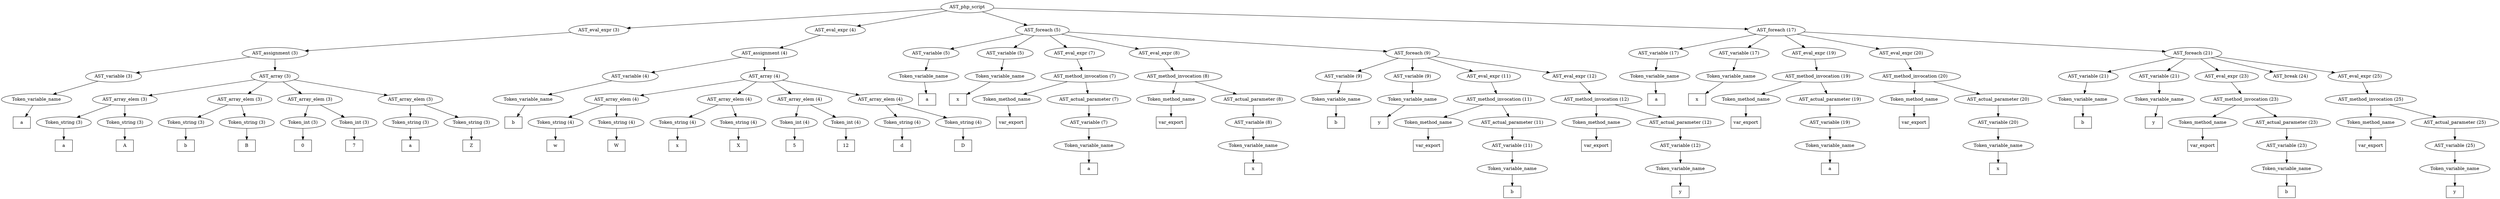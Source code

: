 /*
 * AST in dot format generated by phc -- the PHP compiler
 */

digraph AST {
node_0 [label="AST_php_script"];
node_1 [label="AST_eval_expr (3)"];
node_2 [label="AST_assignment (3)"];
node_3 [label="AST_variable (3)"];
node_4 [label="Token_variable_name"];
node_5 [label="a", shape=box]
node_4 -> node_5;
node_3 -> node_4;
node_6 [label="AST_array (3)"];
node_7 [label="AST_array_elem (3)"];
node_8 [label="Token_string (3)"];
node_9 [label="a", shape=box]
node_8 -> node_9;
node_10 [label="Token_string (3)"];
node_11 [label="A", shape=box]
node_10 -> node_11;
node_7 -> node_10;
node_7 -> node_8;
node_12 [label="AST_array_elem (3)"];
node_13 [label="Token_string (3)"];
node_14 [label="b", shape=box]
node_13 -> node_14;
node_15 [label="Token_string (3)"];
node_16 [label="B", shape=box]
node_15 -> node_16;
node_12 -> node_15;
node_12 -> node_13;
node_17 [label="AST_array_elem (3)"];
node_18 [label="Token_int (3)"];
node_19 [label="0", shape=box]
node_18 -> node_19;
node_20 [label="Token_int (3)"];
node_21 [label="7", shape=box]
node_20 -> node_21;
node_17 -> node_20;
node_17 -> node_18;
node_22 [label="AST_array_elem (3)"];
node_23 [label="Token_string (3)"];
node_24 [label="a", shape=box]
node_23 -> node_24;
node_25 [label="Token_string (3)"];
node_26 [label="Z", shape=box]
node_25 -> node_26;
node_22 -> node_25;
node_22 -> node_23;
node_6 -> node_22;
node_6 -> node_17;
node_6 -> node_12;
node_6 -> node_7;
node_2 -> node_6;
node_2 -> node_3;
node_1 -> node_2;
node_27 [label="AST_eval_expr (4)"];
node_28 [label="AST_assignment (4)"];
node_29 [label="AST_variable (4)"];
node_30 [label="Token_variable_name"];
node_31 [label="b", shape=box]
node_30 -> node_31;
node_29 -> node_30;
node_32 [label="AST_array (4)"];
node_33 [label="AST_array_elem (4)"];
node_34 [label="Token_string (4)"];
node_35 [label="w", shape=box]
node_34 -> node_35;
node_36 [label="Token_string (4)"];
node_37 [label="W", shape=box]
node_36 -> node_37;
node_33 -> node_36;
node_33 -> node_34;
node_38 [label="AST_array_elem (4)"];
node_39 [label="Token_string (4)"];
node_40 [label="x", shape=box]
node_39 -> node_40;
node_41 [label="Token_string (4)"];
node_42 [label="X", shape=box]
node_41 -> node_42;
node_38 -> node_41;
node_38 -> node_39;
node_43 [label="AST_array_elem (4)"];
node_44 [label="Token_int (4)"];
node_45 [label="5", shape=box]
node_44 -> node_45;
node_46 [label="Token_int (4)"];
node_47 [label="12", shape=box]
node_46 -> node_47;
node_43 -> node_46;
node_43 -> node_44;
node_48 [label="AST_array_elem (4)"];
node_49 [label="Token_string (4)"];
node_50 [label="d", shape=box]
node_49 -> node_50;
node_51 [label="Token_string (4)"];
node_52 [label="D", shape=box]
node_51 -> node_52;
node_48 -> node_51;
node_48 -> node_49;
node_32 -> node_48;
node_32 -> node_43;
node_32 -> node_38;
node_32 -> node_33;
node_28 -> node_32;
node_28 -> node_29;
node_27 -> node_28;
node_53 [label="AST_foreach (5)"];
node_54 [label="AST_variable (5)"];
node_55 [label="Token_variable_name"];
node_56 [label="a", shape=box]
node_55 -> node_56;
node_54 -> node_55;
node_57 [label="AST_variable (5)"];
node_58 [label="Token_variable_name"];
node_59 [label="x", shape=box]
node_58 -> node_59;
node_57 -> node_58;
node_60 [label="AST_eval_expr (7)"];
node_61 [label="AST_method_invocation (7)"];
node_62 [label="Token_method_name"];
node_63 [label="var_export", shape=box]
node_62 -> node_63;
node_64 [label="AST_actual_parameter (7)"];
node_65 [label="AST_variable (7)"];
node_66 [label="Token_variable_name"];
node_67 [label="a", shape=box]
node_66 -> node_67;
node_65 -> node_66;
node_64 -> node_65;
node_61 -> node_64;
node_61 -> node_62;
node_60 -> node_61;
node_68 [label="AST_eval_expr (8)"];
node_69 [label="AST_method_invocation (8)"];
node_70 [label="Token_method_name"];
node_71 [label="var_export", shape=box]
node_70 -> node_71;
node_72 [label="AST_actual_parameter (8)"];
node_73 [label="AST_variable (8)"];
node_74 [label="Token_variable_name"];
node_75 [label="x", shape=box]
node_74 -> node_75;
node_73 -> node_74;
node_72 -> node_73;
node_69 -> node_72;
node_69 -> node_70;
node_68 -> node_69;
node_76 [label="AST_foreach (9)"];
node_77 [label="AST_variable (9)"];
node_78 [label="Token_variable_name"];
node_79 [label="b", shape=box]
node_78 -> node_79;
node_77 -> node_78;
node_80 [label="AST_variable (9)"];
node_81 [label="Token_variable_name"];
node_82 [label="y", shape=box]
node_81 -> node_82;
node_80 -> node_81;
node_83 [label="AST_eval_expr (11)"];
node_84 [label="AST_method_invocation (11)"];
node_85 [label="Token_method_name"];
node_86 [label="var_export", shape=box]
node_85 -> node_86;
node_87 [label="AST_actual_parameter (11)"];
node_88 [label="AST_variable (11)"];
node_89 [label="Token_variable_name"];
node_90 [label="b", shape=box]
node_89 -> node_90;
node_88 -> node_89;
node_87 -> node_88;
node_84 -> node_87;
node_84 -> node_85;
node_83 -> node_84;
node_91 [label="AST_eval_expr (12)"];
node_92 [label="AST_method_invocation (12)"];
node_93 [label="Token_method_name"];
node_94 [label="var_export", shape=box]
node_93 -> node_94;
node_95 [label="AST_actual_parameter (12)"];
node_96 [label="AST_variable (12)"];
node_97 [label="Token_variable_name"];
node_98 [label="y", shape=box]
node_97 -> node_98;
node_96 -> node_97;
node_95 -> node_96;
node_92 -> node_95;
node_92 -> node_93;
node_91 -> node_92;
node_76 -> node_91;
node_76 -> node_83;
node_76 -> node_80;
node_76 -> node_77;
node_53 -> node_76;
node_53 -> node_68;
node_53 -> node_60;
node_53 -> node_57;
node_53 -> node_54;
node_99 [label="AST_foreach (17)"];
node_100 [label="AST_variable (17)"];
node_101 [label="Token_variable_name"];
node_102 [label="a", shape=box]
node_101 -> node_102;
node_100 -> node_101;
node_103 [label="AST_variable (17)"];
node_104 [label="Token_variable_name"];
node_105 [label="x", shape=box]
node_104 -> node_105;
node_103 -> node_104;
node_106 [label="AST_eval_expr (19)"];
node_107 [label="AST_method_invocation (19)"];
node_108 [label="Token_method_name"];
node_109 [label="var_export", shape=box]
node_108 -> node_109;
node_110 [label="AST_actual_parameter (19)"];
node_111 [label="AST_variable (19)"];
node_112 [label="Token_variable_name"];
node_113 [label="a", shape=box]
node_112 -> node_113;
node_111 -> node_112;
node_110 -> node_111;
node_107 -> node_110;
node_107 -> node_108;
node_106 -> node_107;
node_114 [label="AST_eval_expr (20)"];
node_115 [label="AST_method_invocation (20)"];
node_116 [label="Token_method_name"];
node_117 [label="var_export", shape=box]
node_116 -> node_117;
node_118 [label="AST_actual_parameter (20)"];
node_119 [label="AST_variable (20)"];
node_120 [label="Token_variable_name"];
node_121 [label="x", shape=box]
node_120 -> node_121;
node_119 -> node_120;
node_118 -> node_119;
node_115 -> node_118;
node_115 -> node_116;
node_114 -> node_115;
node_122 [label="AST_foreach (21)"];
node_123 [label="AST_variable (21)"];
node_124 [label="Token_variable_name"];
node_125 [label="b", shape=box]
node_124 -> node_125;
node_123 -> node_124;
node_126 [label="AST_variable (21)"];
node_127 [label="Token_variable_name"];
node_128 [label="y", shape=box]
node_127 -> node_128;
node_126 -> node_127;
node_129 [label="AST_eval_expr (23)"];
node_130 [label="AST_method_invocation (23)"];
node_131 [label="Token_method_name"];
node_132 [label="var_export", shape=box]
node_131 -> node_132;
node_133 [label="AST_actual_parameter (23)"];
node_134 [label="AST_variable (23)"];
node_135 [label="Token_variable_name"];
node_136 [label="b", shape=box]
node_135 -> node_136;
node_134 -> node_135;
node_133 -> node_134;
node_130 -> node_133;
node_130 -> node_131;
node_129 -> node_130;
node_137 [label="AST_break (24)"];
node_138 [label="AST_eval_expr (25)"];
node_139 [label="AST_method_invocation (25)"];
node_140 [label="Token_method_name"];
node_141 [label="var_export", shape=box]
node_140 -> node_141;
node_142 [label="AST_actual_parameter (25)"];
node_143 [label="AST_variable (25)"];
node_144 [label="Token_variable_name"];
node_145 [label="y", shape=box]
node_144 -> node_145;
node_143 -> node_144;
node_142 -> node_143;
node_139 -> node_142;
node_139 -> node_140;
node_138 -> node_139;
node_122 -> node_138;
node_122 -> node_137;
node_122 -> node_129;
node_122 -> node_126;
node_122 -> node_123;
node_99 -> node_122;
node_99 -> node_114;
node_99 -> node_106;
node_99 -> node_103;
node_99 -> node_100;
node_0 -> node_99;
node_0 -> node_53;
node_0 -> node_27;
node_0 -> node_1;
}
